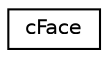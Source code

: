 digraph "Graphical Class Hierarchy"
{
  edge [fontname="Helvetica",fontsize="10",labelfontname="Helvetica",labelfontsize="10"];
  node [fontname="Helvetica",fontsize="10",shape=record];
  rankdir="LR";
  Node0 [label="cFace",height=0.2,width=0.4,color="black", fillcolor="white", style="filled",URL="$structcFace.html"];
}
